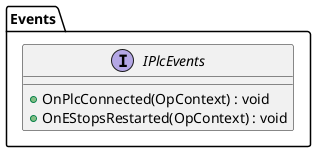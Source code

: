 @startuml IPlcEvents

package Events
{

interface IPlcEvents
{
    +OnPlcConnected(OpContext) : void
    +OnEStopsRestarted(OpContext) : void
}

}

@enduml
